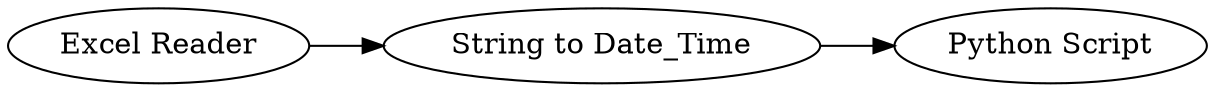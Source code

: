 digraph {
	10 [label="Excel Reader"]
	11 [label="String to Date_Time"]
	12 [label="Python Script"]
	10 -> 11
	11 -> 12
	rankdir=LR
}
